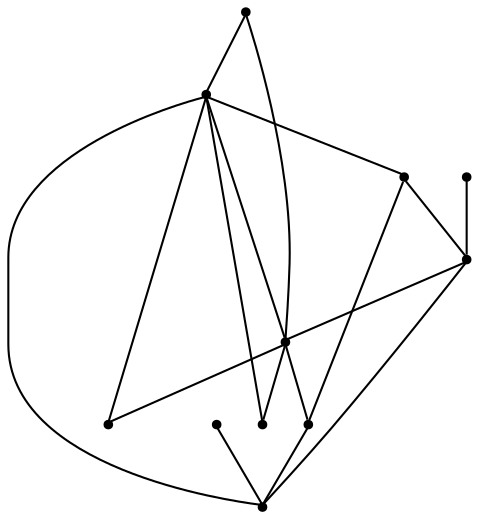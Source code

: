 graph {
  node [shape=point,comment="{\"directed\":false,\"doi\":\"10.1007/978-3-030-35802-0_6\",\"figure\":\"3 (1)\"}"]

  v0 [pos="619.0736249343279,582.3735830062444"]
  v1 [pos="833.0118963823434,352.3857429051493"]
  v2 [pos="406.2772107029135,352.3857429051493"]
  v3 [pos="619.6445853368373,562.416475525452"]
  v4 [pos="619.6445853368373,542.4135849450261"]
  v5 [pos="726.3282090653815,245.70323589195505"]
  v6 [pos="512.9608980198755,245.70323589195505"]
  v7 [pos="726.3282090653815,459.06799556779004"]
  v8 [pos="646.315475371869,419.06221440693815"]
  v9 [pos="592.973631713388,285.7092714033604"]
  v10 [pos="512.9608980198755,459.06799556779004"]

  v0 -- v1 [id="-1",pos="619.0736249343279,582.3735830062444 725.9455791709834,582.6940616298024 833.0118327939257,506.0163670986526 833.0118963823434,352.3857429051493"]
  v2 -- v10 [id="-2",pos="406.2772107029135,352.3857429051493 512.9608980198755,459.06799556779004 512.9608980198755,459.06799556779004 512.9608980198755,459.06799556779004"]
  v2 -- v0 [id="-3",pos="406.2772107029135,352.3857429051493 406.2772107029135,505.46688126111087 512.5789529511416,582.1445757922606 619.0736249343279,582.3735830062444"]
  v2 -- v1 [id="-4",pos="406.2772107029135,352.3857429051493 406.2772107029135,565.7504548902555 833.0118327939257,565.7504548902555 833.0118963823434,352.3857429051493"]
  v3 -- v1 [id="-5",pos="619.6445853368373,562.416475525452 726.3282274505019,562.416585667849 833.0118327939257,492.40629377035646 833.0118963823434,352.3857429051493"]
  v2 -- v3 [id="-6",pos="406.2772107029135,352.3857429051493 406.2772107029135,492.4063596299276 512.9609164050077,562.4166515274201 619.6445853368373,562.416475525452"]
  v4 -- v1 [id="-7",pos="619.6445853368373,542.4135849450261 726.3282245896024,542.4136562057301 833.0118327939257,479.07100907387934 833.0118963823434,352.3857429051493"]
  v10 -- v5 [id="-8",pos="512.9608980198755,459.06799556779004 726.3282090653815,245.70323589195505 726.3282090653815,245.70323589195505 726.3282090653815,245.70323589195505"]
  v10 -- v7 [id="-9",pos="512.9608980198755,459.06799556779004 726.3282090653815,459.06799556779004 726.3282090653815,459.06799556779004 726.3282090653815,459.06799556779004"]
  v6 -- v7 [id="-10",pos="512.9608980198755,245.70323589195505 726.3282090653815,459.06799556779004 726.3282090653815,459.06799556779004 726.3282090653815,459.06799556779004"]
  v6 -- v2 [id="-11",pos="512.9608980198755,245.70323589195505 406.2772107029135,352.3857429051493 406.2772107029135,352.3857429051493 406.2772107029135,352.3857429051493"]
  v2 -- v4 [id="-12",pos="406.2772107029135,352.3857429051493 406.2772107029135,479.0710652638349 512.9609135441068,542.4137123956857 619.6445853368373,542.4135849450261"]
  v1 -- v5 [id="-13",pos="833.0118963823434,352.3857429051493 726.3282090653815,245.70323589195505 726.3282090653815,245.70323589195505 726.3282090653815,245.70323589195505"]
  v5 -- v6 [id="-14",pos="726.3282090653815,245.70323589195505 512.9608980198755,245.70323589195505 512.9608980198755,245.70323589195505 512.9608980198755,245.70323589195505"]
  v7 -- v1 [id="-15",pos="726.3282090653815,459.06799556779004 833.0118963823434,352.3857429051493 833.0118963823434,352.3857429051493 833.0118963823434,352.3857429051493"]
  v8 -- v6 [id="-16",pos="646.315475371869,419.06221440693815 512.9608980198755,245.70323589195505 512.9608980198755,245.70323589195505 512.9608980198755,245.70323589195505"]
  v9 -- v7 [id="-17",pos="592.973631713388,285.7092714033604 726.3282090653815,459.06799556779004 726.3282090653815,459.06799556779004 726.3282090653815,459.06799556779004"]
}